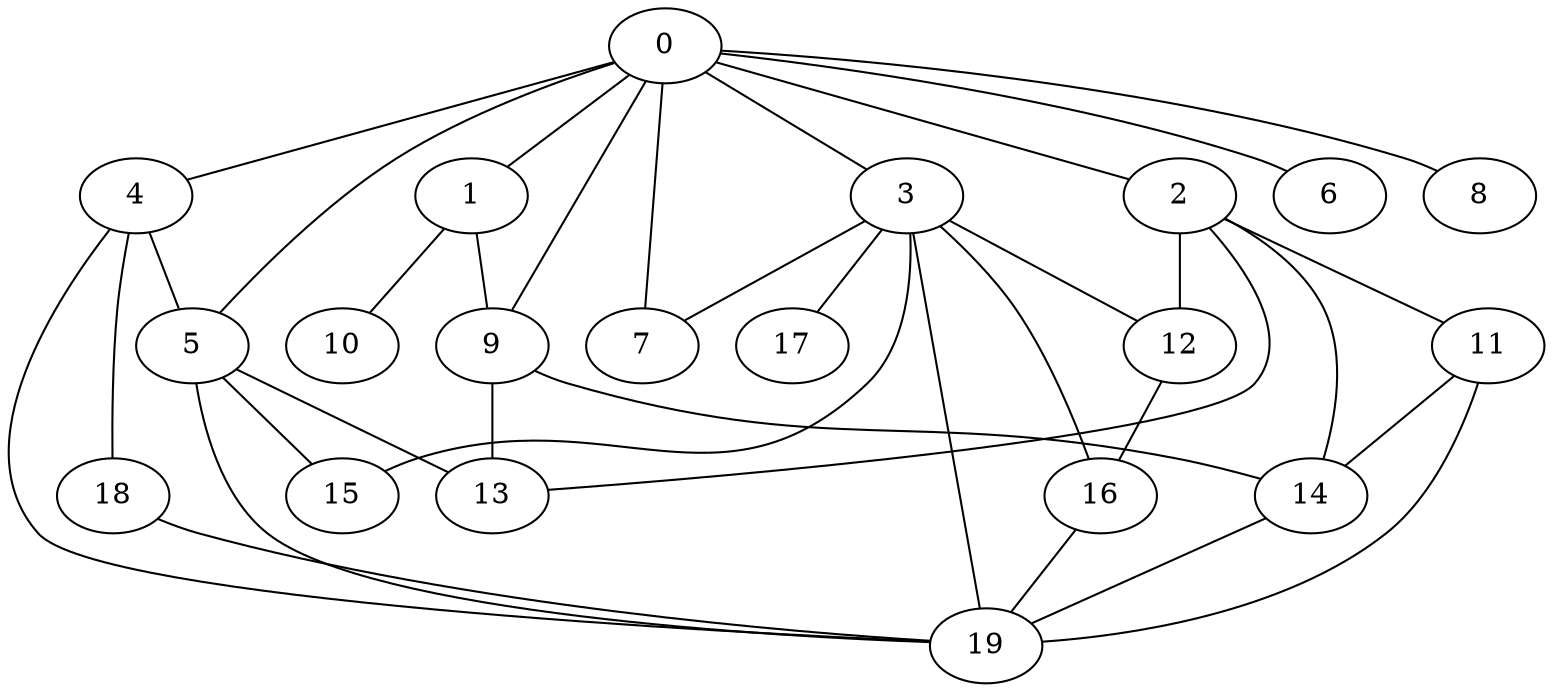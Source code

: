 
graph graphname {
    0 -- 1
0 -- 2
0 -- 3
0 -- 4
0 -- 5
0 -- 6
0 -- 7
0 -- 8
0 -- 9
1 -- 10
1 -- 9
2 -- 11
2 -- 12
2 -- 13
2 -- 14
3 -- 16
3 -- 17
3 -- 15
3 -- 12
3 -- 7
3 -- 19
4 -- 18
4 -- 19
4 -- 5
5 -- 19
5 -- 13
5 -- 15
9 -- 13
9 -- 14
11 -- 14
11 -- 19
12 -- 16
14 -- 19
16 -- 19
18 -- 19

}
